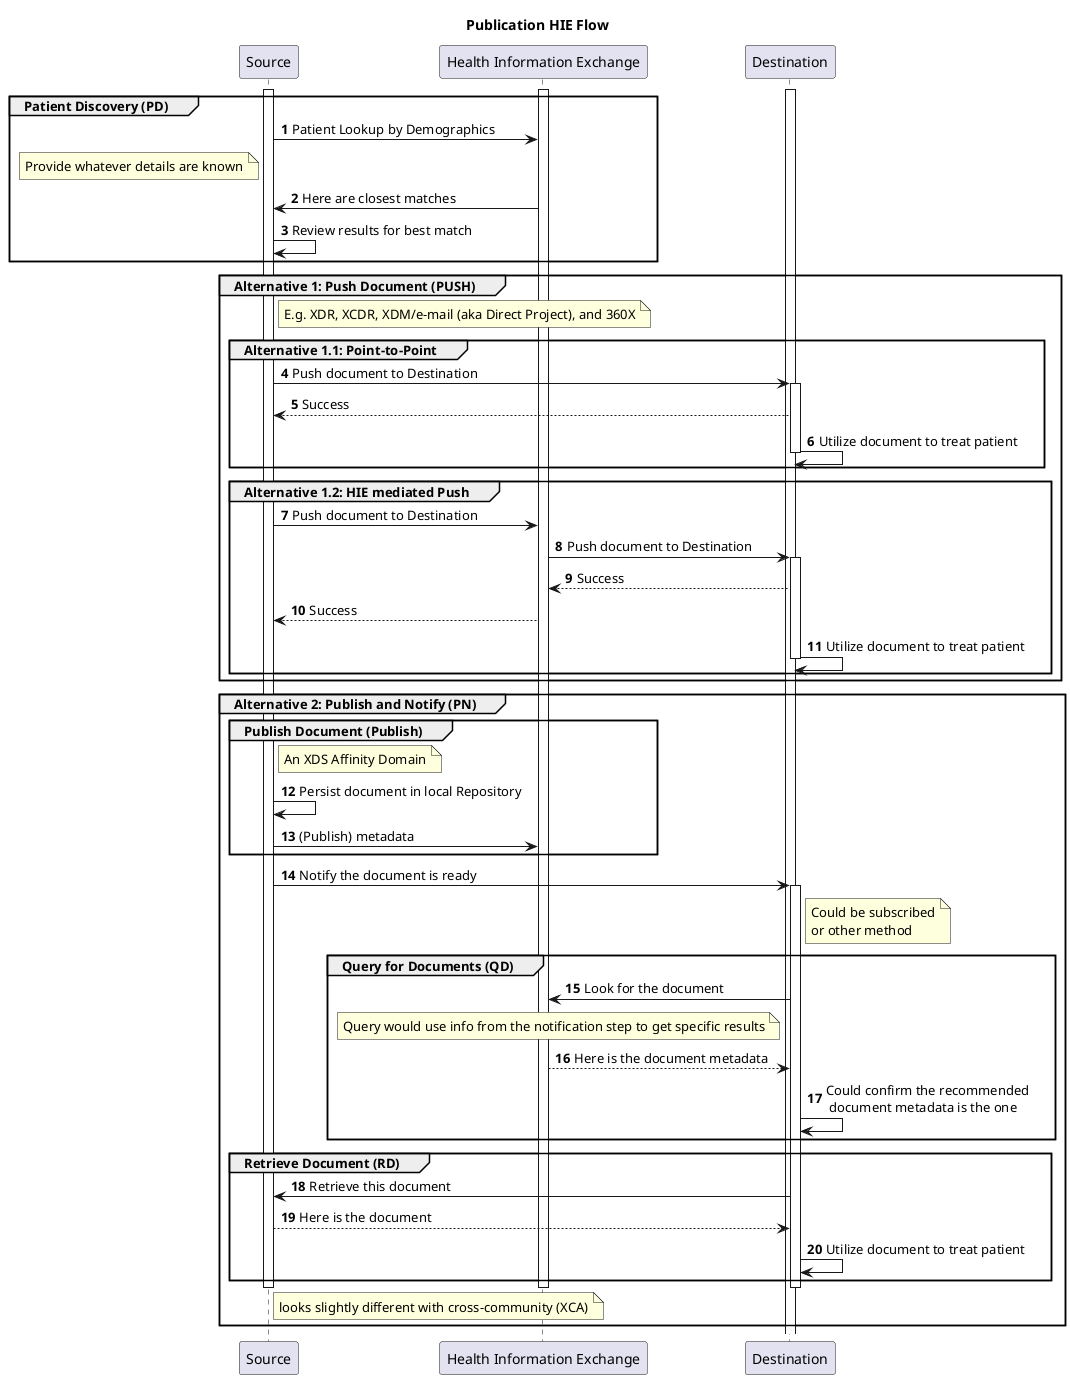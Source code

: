 @startuml
skinparam svgDimensionStyle false
title Publication HIE Flow
participant "Source" as Source
participant "Health Information Exchange" as HIE [[https://profiles.ihe.net/ITI/HIE-Whitepaper/index.html HIE-Whitepaper]]
participant "Destination" as Destination
autonumber
activate Source
activate HIE
activate Destination

group Patient Discovery (PD)
    Source -> HIE: Patient Lookup by Demographics
    Note left of Source: Provide whatever details are known
    Source <- HIE: Here are closest matches
    Source -> Source: Review results for best match
end group

group Alternative 1: Push Document (PUSH)
note right of Source: E.g. XDR, XCDR, XDM/e-mail (aka Direct Project), and 360X
    group Alternative 1.1: Point-to-Point 
        Source -> Destination: Push document to Destination
        activate Destination
        Source <-- Destination: Success
        Destination -> Destination: Utilize document to treat patient
        deactivate Destination
    end group
    group Alternative 1.2: HIE mediated Push
        Source -> HIE: Push document to Destination
        HIE -> Destination: Push document to Destination
        activate Destination
        HIE <-- Destination: Success
        Source <-- HIE: Success
        Destination -> Destination: Utilize document to treat patient
        deactivate Destination
    end group
end group

group Alternative 2: Publish and Notify (PN)

    group Publish Document (Publish) 
        note right of Source: An XDS Affinity Domain
        Source -> Source: Persist document in local Repository
        Source -> HIE: (Publish) metadata
    end group 

    Source -> Destination: Notify the document is ready
    Note right of Destination: Could be subscribed\nor other method
    activate Destination

    group Query for Documents (QD)
        Destination -> HIE: Look for the document
        Note left of Destination: Query would use info from the notification step to get specific results

        Destination <-- HIE: Here is the document metadata
        Destination -> Destination: Could confirm the recommended\n document metadata is the one
    end group

    group Retrieve Document (RD)
        Destination -> Source: Retrieve this document
        Destination <-- Source: Here is the document
        Destination -> Destination: Utilize document to treat patient
    end group
    deactivate Destination

    deactivate HIE
    deactivate Source
note right of Source: looks slightly different with cross-community (XCA)
end group
@enduml
